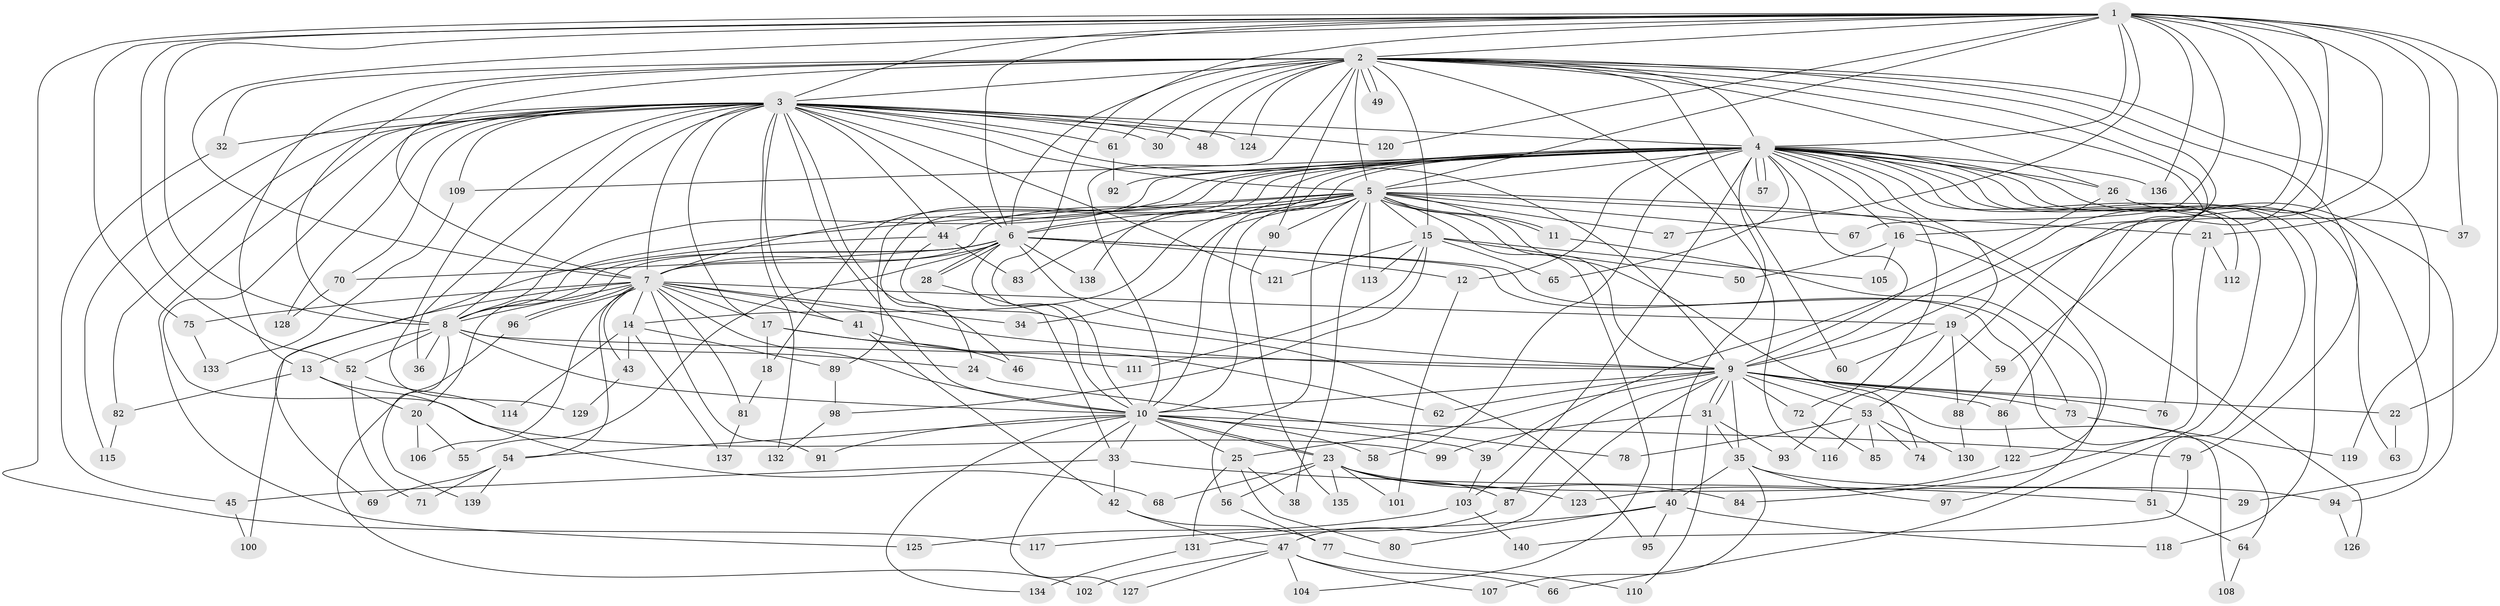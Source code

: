 // Generated by graph-tools (version 1.1) at 2025/13/03/09/25 04:13:59]
// undirected, 140 vertices, 305 edges
graph export_dot {
graph [start="1"]
  node [color=gray90,style=filled];
  1;
  2;
  3;
  4;
  5;
  6;
  7;
  8;
  9;
  10;
  11;
  12;
  13;
  14;
  15;
  16;
  17;
  18;
  19;
  20;
  21;
  22;
  23;
  24;
  25;
  26;
  27;
  28;
  29;
  30;
  31;
  32;
  33;
  34;
  35;
  36;
  37;
  38;
  39;
  40;
  41;
  42;
  43;
  44;
  45;
  46;
  47;
  48;
  49;
  50;
  51;
  52;
  53;
  54;
  55;
  56;
  57;
  58;
  59;
  60;
  61;
  62;
  63;
  64;
  65;
  66;
  67;
  68;
  69;
  70;
  71;
  72;
  73;
  74;
  75;
  76;
  77;
  78;
  79;
  80;
  81;
  82;
  83;
  84;
  85;
  86;
  87;
  88;
  89;
  90;
  91;
  92;
  93;
  94;
  95;
  96;
  97;
  98;
  99;
  100;
  101;
  102;
  103;
  104;
  105;
  106;
  107;
  108;
  109;
  110;
  111;
  112;
  113;
  114;
  115;
  116;
  117;
  118;
  119;
  120;
  121;
  122;
  123;
  124;
  125;
  126;
  127;
  128;
  129;
  130;
  131;
  132;
  133;
  134;
  135;
  136;
  137;
  138;
  139;
  140;
  1 -- 2;
  1 -- 3;
  1 -- 4;
  1 -- 5;
  1 -- 6;
  1 -- 7;
  1 -- 8;
  1 -- 9;
  1 -- 10;
  1 -- 16;
  1 -- 21;
  1 -- 22;
  1 -- 27;
  1 -- 37;
  1 -- 52;
  1 -- 59;
  1 -- 67;
  1 -- 75;
  1 -- 76;
  1 -- 117;
  1 -- 120;
  1 -- 136;
  2 -- 3;
  2 -- 4;
  2 -- 5;
  2 -- 6;
  2 -- 7;
  2 -- 8;
  2 -- 9;
  2 -- 10;
  2 -- 13;
  2 -- 15;
  2 -- 26;
  2 -- 30;
  2 -- 32;
  2 -- 48;
  2 -- 49;
  2 -- 49;
  2 -- 53;
  2 -- 60;
  2 -- 61;
  2 -- 79;
  2 -- 86;
  2 -- 90;
  2 -- 116;
  2 -- 119;
  2 -- 124;
  3 -- 4;
  3 -- 5;
  3 -- 6;
  3 -- 7;
  3 -- 8;
  3 -- 9;
  3 -- 10;
  3 -- 17;
  3 -- 24;
  3 -- 30;
  3 -- 32;
  3 -- 36;
  3 -- 41;
  3 -- 44;
  3 -- 48;
  3 -- 61;
  3 -- 70;
  3 -- 82;
  3 -- 99;
  3 -- 109;
  3 -- 115;
  3 -- 120;
  3 -- 121;
  3 -- 124;
  3 -- 125;
  3 -- 128;
  3 -- 129;
  3 -- 132;
  4 -- 5;
  4 -- 6;
  4 -- 7;
  4 -- 8;
  4 -- 9;
  4 -- 10;
  4 -- 12;
  4 -- 16;
  4 -- 18;
  4 -- 19;
  4 -- 26;
  4 -- 29;
  4 -- 40;
  4 -- 46;
  4 -- 51;
  4 -- 57;
  4 -- 57;
  4 -- 58;
  4 -- 63;
  4 -- 65;
  4 -- 66;
  4 -- 72;
  4 -- 89;
  4 -- 92;
  4 -- 94;
  4 -- 103;
  4 -- 109;
  4 -- 112;
  4 -- 118;
  4 -- 136;
  4 -- 138;
  5 -- 6;
  5 -- 7;
  5 -- 8;
  5 -- 9;
  5 -- 10;
  5 -- 11;
  5 -- 11;
  5 -- 14;
  5 -- 15;
  5 -- 21;
  5 -- 27;
  5 -- 34;
  5 -- 38;
  5 -- 44;
  5 -- 56;
  5 -- 67;
  5 -- 74;
  5 -- 83;
  5 -- 90;
  5 -- 104;
  5 -- 113;
  5 -- 126;
  6 -- 7;
  6 -- 8;
  6 -- 9;
  6 -- 10;
  6 -- 12;
  6 -- 20;
  6 -- 28;
  6 -- 28;
  6 -- 55;
  6 -- 64;
  6 -- 70;
  6 -- 73;
  6 -- 138;
  7 -- 8;
  7 -- 9;
  7 -- 10;
  7 -- 14;
  7 -- 17;
  7 -- 19;
  7 -- 34;
  7 -- 41;
  7 -- 43;
  7 -- 54;
  7 -- 75;
  7 -- 81;
  7 -- 91;
  7 -- 96;
  7 -- 96;
  7 -- 100;
  7 -- 106;
  8 -- 9;
  8 -- 10;
  8 -- 13;
  8 -- 24;
  8 -- 36;
  8 -- 52;
  8 -- 139;
  9 -- 10;
  9 -- 22;
  9 -- 25;
  9 -- 31;
  9 -- 31;
  9 -- 35;
  9 -- 47;
  9 -- 53;
  9 -- 62;
  9 -- 72;
  9 -- 73;
  9 -- 76;
  9 -- 86;
  9 -- 87;
  9 -- 108;
  10 -- 23;
  10 -- 23;
  10 -- 25;
  10 -- 33;
  10 -- 39;
  10 -- 54;
  10 -- 58;
  10 -- 79;
  10 -- 91;
  10 -- 127;
  10 -- 134;
  11 -- 97;
  12 -- 101;
  13 -- 20;
  13 -- 68;
  13 -- 82;
  14 -- 43;
  14 -- 89;
  14 -- 114;
  14 -- 137;
  15 -- 50;
  15 -- 65;
  15 -- 98;
  15 -- 105;
  15 -- 111;
  15 -- 113;
  15 -- 121;
  16 -- 50;
  16 -- 105;
  16 -- 122;
  17 -- 18;
  17 -- 46;
  17 -- 111;
  18 -- 81;
  19 -- 59;
  19 -- 60;
  19 -- 88;
  19 -- 93;
  20 -- 55;
  20 -- 106;
  21 -- 84;
  21 -- 112;
  22 -- 63;
  23 -- 29;
  23 -- 56;
  23 -- 68;
  23 -- 84;
  23 -- 87;
  23 -- 101;
  23 -- 123;
  23 -- 135;
  24 -- 78;
  25 -- 38;
  25 -- 80;
  25 -- 131;
  26 -- 37;
  26 -- 39;
  28 -- 33;
  31 -- 35;
  31 -- 93;
  31 -- 99;
  31 -- 110;
  32 -- 45;
  33 -- 42;
  33 -- 45;
  33 -- 51;
  35 -- 40;
  35 -- 94;
  35 -- 97;
  35 -- 107;
  39 -- 103;
  40 -- 80;
  40 -- 95;
  40 -- 117;
  40 -- 118;
  41 -- 42;
  41 -- 62;
  42 -- 47;
  42 -- 77;
  43 -- 129;
  44 -- 69;
  44 -- 83;
  44 -- 95;
  45 -- 100;
  47 -- 66;
  47 -- 102;
  47 -- 104;
  47 -- 107;
  47 -- 127;
  51 -- 64;
  52 -- 71;
  52 -- 114;
  53 -- 74;
  53 -- 78;
  53 -- 85;
  53 -- 116;
  53 -- 130;
  54 -- 69;
  54 -- 71;
  54 -- 139;
  56 -- 77;
  59 -- 88;
  61 -- 92;
  64 -- 108;
  70 -- 128;
  72 -- 85;
  73 -- 119;
  75 -- 133;
  77 -- 110;
  79 -- 140;
  81 -- 137;
  82 -- 115;
  86 -- 122;
  87 -- 131;
  88 -- 130;
  89 -- 98;
  90 -- 135;
  94 -- 126;
  96 -- 102;
  98 -- 132;
  103 -- 125;
  103 -- 140;
  109 -- 133;
  122 -- 123;
  131 -- 134;
}
